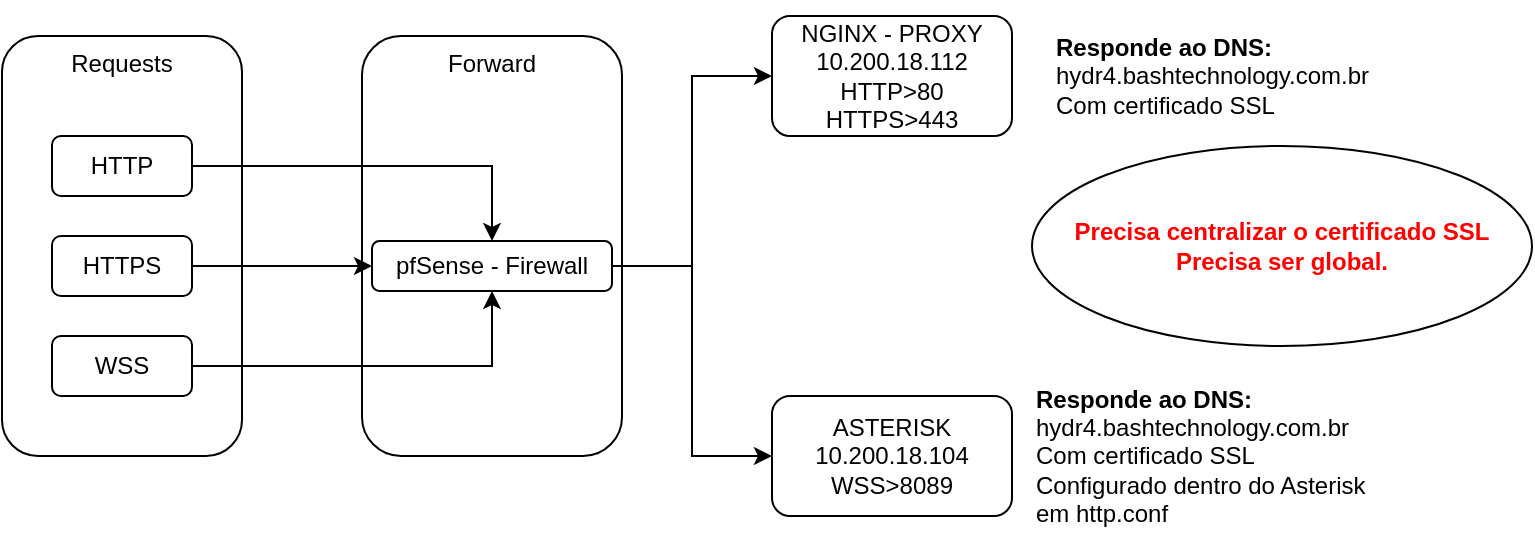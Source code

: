 <mxfile version="14.8.5" type="github">
  <diagram id="OYTCX8Q5fdKfAbgxsUNV" name="Page-1">
    <mxGraphModel dx="1088" dy="604" grid="1" gridSize="10" guides="1" tooltips="1" connect="1" arrows="1" fold="1" page="1" pageScale="1" pageWidth="950" pageHeight="600" math="0" shadow="0">
      <root>
        <mxCell id="0" />
        <mxCell id="1" parent="0" />
        <mxCell id="axO70TZTVMyydTWM-uIK-16" value="Forward" style="rounded=1;whiteSpace=wrap;html=1;align=center;verticalAlign=top;" vertex="1" parent="1">
          <mxGeometry x="315" y="70" width="130" height="210" as="geometry" />
        </mxCell>
        <mxCell id="axO70TZTVMyydTWM-uIK-15" value="Requests" style="rounded=1;whiteSpace=wrap;html=1;align=center;verticalAlign=top;" vertex="1" parent="1">
          <mxGeometry x="135" y="70" width="120" height="210" as="geometry" />
        </mxCell>
        <mxCell id="axO70TZTVMyydTWM-uIK-8" value="" style="edgeStyle=orthogonalEdgeStyle;rounded=0;orthogonalLoop=1;jettySize=auto;html=1;" edge="1" parent="1" source="axO70TZTVMyydTWM-uIK-1" target="axO70TZTVMyydTWM-uIK-2">
          <mxGeometry relative="1" as="geometry" />
        </mxCell>
        <mxCell id="axO70TZTVMyydTWM-uIK-1" value="HTTP" style="rounded=1;whiteSpace=wrap;html=1;" vertex="1" parent="1">
          <mxGeometry x="160" y="120" width="70" height="30" as="geometry" />
        </mxCell>
        <mxCell id="axO70TZTVMyydTWM-uIK-10" style="edgeStyle=orthogonalEdgeStyle;rounded=0;orthogonalLoop=1;jettySize=auto;html=1;entryX=0;entryY=0.5;entryDx=0;entryDy=0;" edge="1" parent="1" source="axO70TZTVMyydTWM-uIK-2" target="axO70TZTVMyydTWM-uIK-9">
          <mxGeometry relative="1" as="geometry" />
        </mxCell>
        <mxCell id="axO70TZTVMyydTWM-uIK-11" style="edgeStyle=orthogonalEdgeStyle;rounded=0;orthogonalLoop=1;jettySize=auto;html=1;entryX=0;entryY=0.5;entryDx=0;entryDy=0;" edge="1" parent="1" source="axO70TZTVMyydTWM-uIK-2" target="axO70TZTVMyydTWM-uIK-3">
          <mxGeometry relative="1" as="geometry" />
        </mxCell>
        <mxCell id="axO70TZTVMyydTWM-uIK-2" value="pfSense - Firewall" style="rounded=1;whiteSpace=wrap;html=1;" vertex="1" parent="1">
          <mxGeometry x="320" y="172.5" width="120" height="25" as="geometry" />
        </mxCell>
        <mxCell id="axO70TZTVMyydTWM-uIK-3" value="ASTERISK&lt;br&gt;10.200.18.104&lt;br&gt;WSS&amp;gt;8089" style="rounded=1;whiteSpace=wrap;html=1;" vertex="1" parent="1">
          <mxGeometry x="520" y="250" width="120" height="60" as="geometry" />
        </mxCell>
        <mxCell id="axO70TZTVMyydTWM-uIK-7" style="edgeStyle=orthogonalEdgeStyle;rounded=0;orthogonalLoop=1;jettySize=auto;html=1;entryX=0;entryY=0.5;entryDx=0;entryDy=0;" edge="1" parent="1" source="axO70TZTVMyydTWM-uIK-4" target="axO70TZTVMyydTWM-uIK-2">
          <mxGeometry relative="1" as="geometry" />
        </mxCell>
        <mxCell id="axO70TZTVMyydTWM-uIK-4" value="HTTPS" style="rounded=1;whiteSpace=wrap;html=1;" vertex="1" parent="1">
          <mxGeometry x="160" y="170" width="70" height="30" as="geometry" />
        </mxCell>
        <mxCell id="axO70TZTVMyydTWM-uIK-6" style="edgeStyle=orthogonalEdgeStyle;rounded=0;orthogonalLoop=1;jettySize=auto;html=1;entryX=0.5;entryY=1;entryDx=0;entryDy=0;" edge="1" parent="1" source="axO70TZTVMyydTWM-uIK-5" target="axO70TZTVMyydTWM-uIK-2">
          <mxGeometry relative="1" as="geometry">
            <mxPoint x="380" y="210" as="targetPoint" />
          </mxGeometry>
        </mxCell>
        <mxCell id="axO70TZTVMyydTWM-uIK-5" value="WSS" style="rounded=1;whiteSpace=wrap;html=1;" vertex="1" parent="1">
          <mxGeometry x="160" y="220" width="70" height="30" as="geometry" />
        </mxCell>
        <mxCell id="axO70TZTVMyydTWM-uIK-9" value="NGINX - PROXY&lt;br&gt;10.200.18.112&lt;br&gt;HTTP&amp;gt;80&lt;br&gt;HTTPS&amp;gt;443" style="rounded=1;whiteSpace=wrap;html=1;" vertex="1" parent="1">
          <mxGeometry x="520" y="60" width="120" height="60" as="geometry" />
        </mxCell>
        <mxCell id="axO70TZTVMyydTWM-uIK-13" value="&lt;b&gt;Responde ao DNS:&lt;/b&gt;&lt;br&gt;hydr4.bashtechnology.com.br&lt;br&gt;Com certificado SSL" style="text;html=1;strokeColor=none;fillColor=none;align=left;verticalAlign=middle;whiteSpace=wrap;rounded=0;" vertex="1" parent="1">
          <mxGeometry x="660" y="52" width="217" height="76" as="geometry" />
        </mxCell>
        <mxCell id="axO70TZTVMyydTWM-uIK-14" value="&lt;b&gt;Responde ao DNS:&lt;/b&gt;&lt;br&gt;hydr4.bashtechnology.com.br&lt;br&gt;Com certificado SSL&lt;br&gt;Configurado dentro do Asterisk&amp;nbsp;&lt;br&gt;em http.conf" style="text;html=1;strokeColor=none;fillColor=none;align=left;verticalAlign=middle;whiteSpace=wrap;rounded=0;" vertex="1" parent="1">
          <mxGeometry x="650" y="235" width="217" height="90" as="geometry" />
        </mxCell>
        <mxCell id="axO70TZTVMyydTWM-uIK-17" value="Precisa centralizar o certificado SSL&lt;br&gt;Precisa ser global." style="ellipse;whiteSpace=wrap;html=1;align=center;verticalAlign=middle;fontColor=#FF0000;fontStyle=1" vertex="1" parent="1">
          <mxGeometry x="650" y="125" width="250" height="100" as="geometry" />
        </mxCell>
      </root>
    </mxGraphModel>
  </diagram>
</mxfile>

